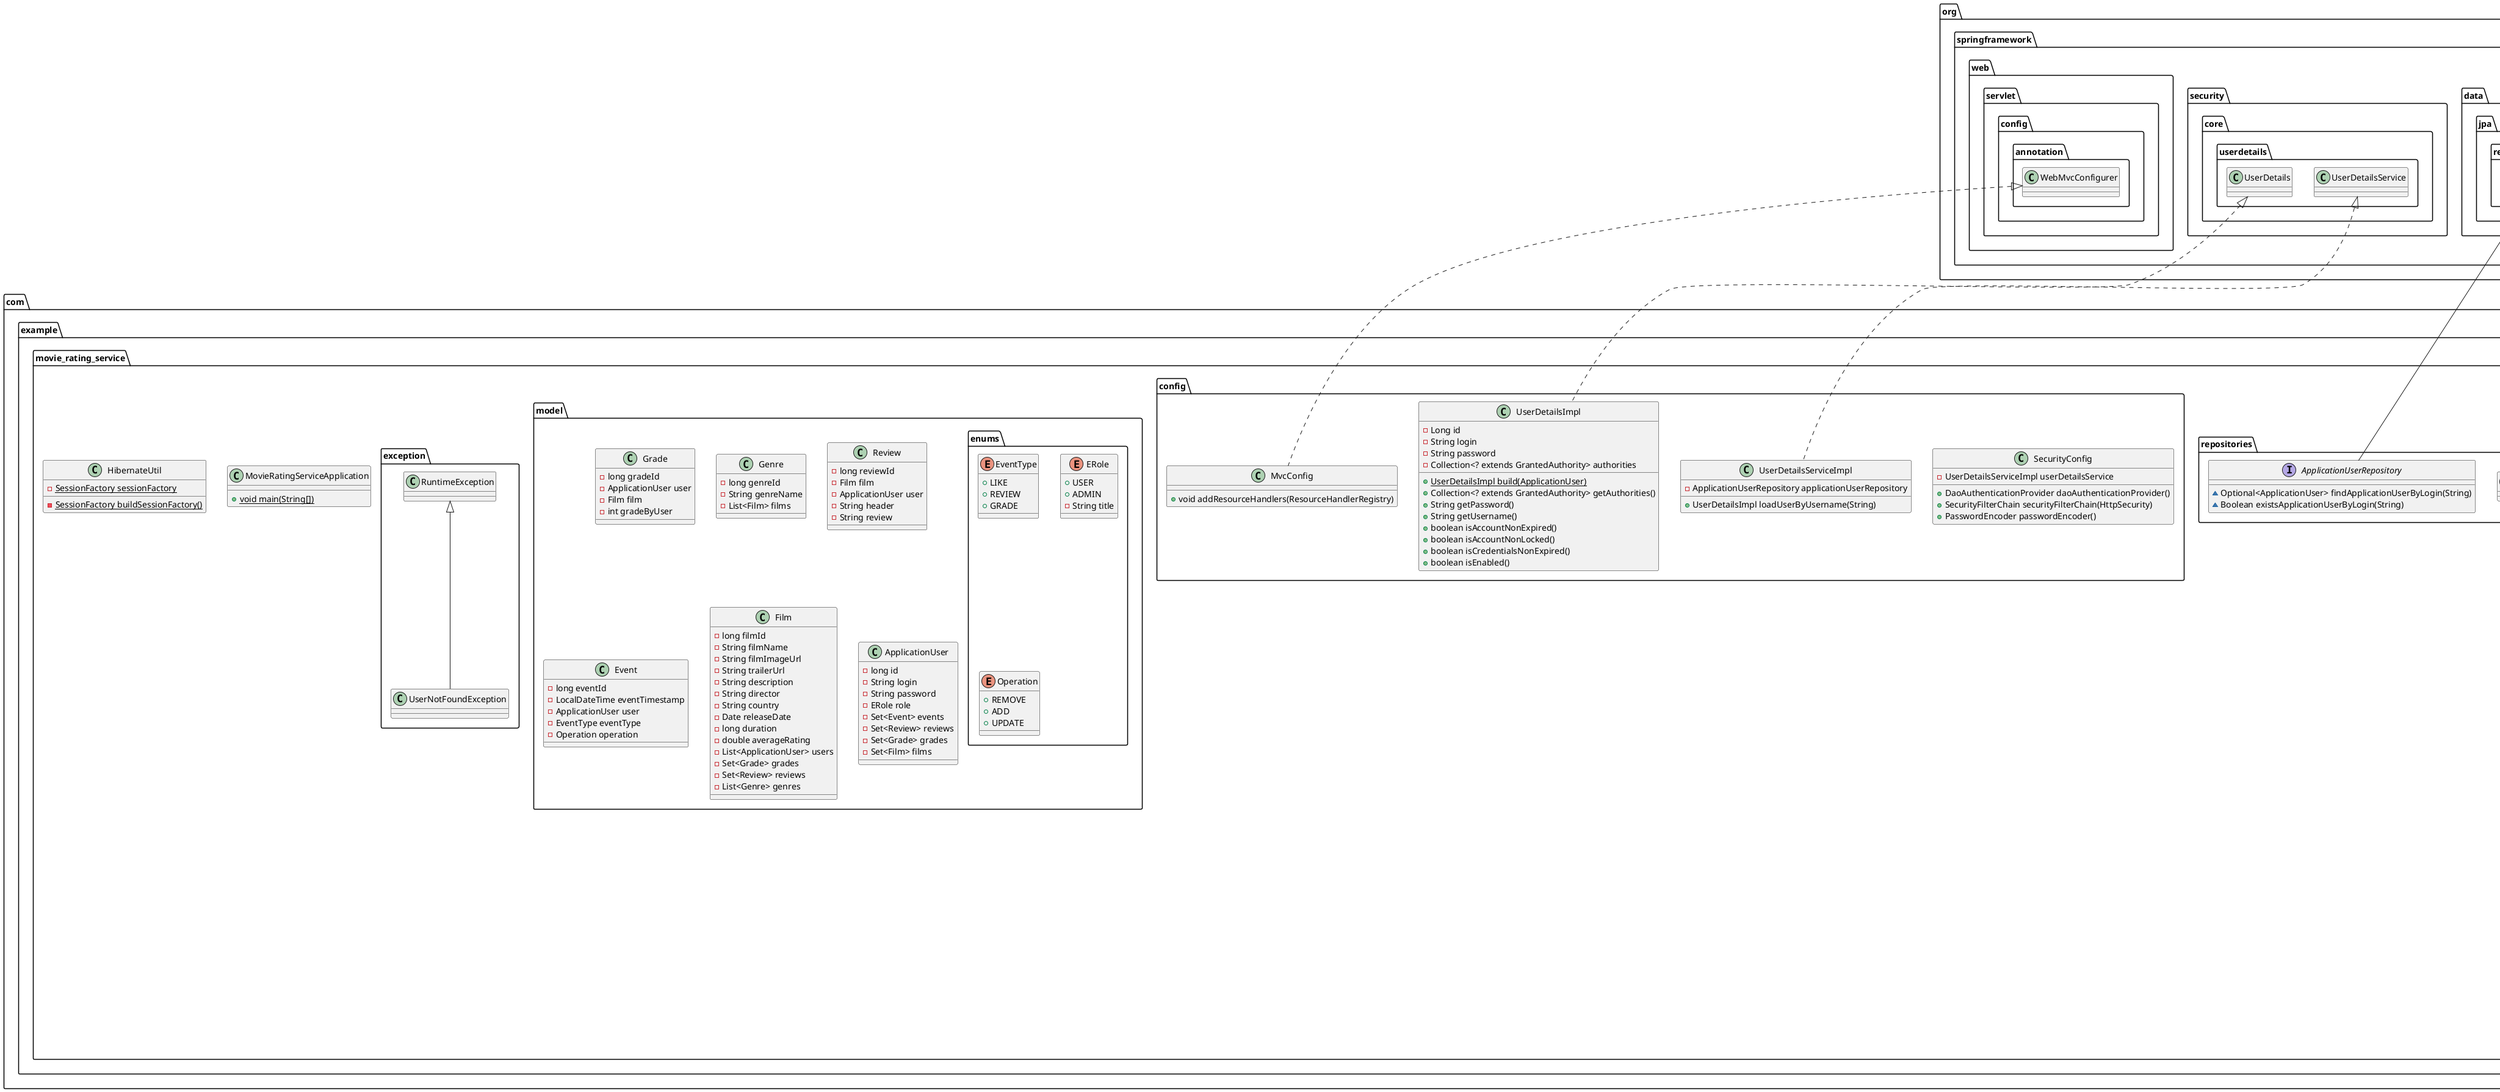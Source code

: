 @startuml
class com.example.movie_rating_service.service.EventService {
- EventRepository eventRepository
+ List<Event> getAllEvents()
+ Event getEventById(long)
+ void createEvent(Event)
+ void updateEvent(Long,Event)
+ void deleteEventById(long)
}
class com.example.movie_rating_service.service.ReviewService {
- ReviewRepository reviewRepository
+ List<Review> getAllReviews()
+ Review getReviewById(long)
+ void createReview(Review)
+ void updateReview(Long,Review)
+ void deleteReviewById(long)
}
class com.example.movie_rating_service.service.GenreService {
- GenreRepository genreRepository
+ List<Genre> getAllGenres()
+ Genre getGenreById(Long)
+ void createGenre(Genre)
+ void updateGenre(Long,Genre)
+ void deleteGenreById(long)
}
interface com.example.movie_rating_service.repositories.GenreRepository {
}
class com.example.movie_rating_service.config.SecurityConfig {
- UserDetailsServiceImpl userDetailsService
+ DaoAuthenticationProvider daoAuthenticationProvider()
+ SecurityFilterChain securityFilterChain(HttpSecurity)
+ PasswordEncoder passwordEncoder()
}
class com.example.movie_rating_service.model.Grade {
- long gradeId
- ApplicationUser user
- Film film
- int gradeByUser
}
interface com.example.movie_rating_service.repositories.EventRepository {
}
class com.example.movie_rating_service.model.Genre {
- long genreId
- String genreName
- List<Film> films
}
class com.example.movie_rating_service.config.UserDetailsServiceImpl {
- ApplicationUserRepository applicationUserRepository
+ UserDetailsImpl loadUserByUsername(String)
}
class com.example.movie_rating_service.controller.HomePage {
- FilmService filmService
- GenreService genreService
+ String homePage(Model)
+ String homePage(Model,Genre,Integer,Integer,Double,Double)
}
class com.example.movie_rating_service.service.GradeService {
- GradeRepository gradeRepository
+ List<Grade> getAllGrades()
+ Grade getGradeById(long)
+ void createGrade(Grade)
+ void updateGrade(Long,Grade)
+ void deleteGradeById(long)
}
interface com.example.movie_rating_service.repositories.FilmRepository {
~ ArrayList<Film> findFilmsByGenresContainsAndReleaseDateBetweenAndAverageRatingBetween(Genre,Date,Date,double,double)
~ ArrayList<Film> findFilmsByReleaseDateBetweenAndAverageRatingBetween(Date,Date,double,double)
}
enum com.example.movie_rating_service.model.enums.EventType {
+  LIKE
+  REVIEW
+  GRADE
}
interface com.example.movie_rating_service.repositories.ReviewRepository {
}
class com.example.movie_rating_service.model.Review {
- long reviewId
- Film film
- ApplicationUser user
- String header
- String review
}
class com.example.movie_rating_service.model.Event {
- long eventId
- LocalDateTime eventTimestamp
- ApplicationUser user
- EventType eventType
- Operation operation
}
enum com.example.movie_rating_service.model.enums.ERole {
+  USER
+  ADMIN
- String title
}
class com.example.movie_rating_service.controller.AuthController {
- ApplicationUserRepository applicationUserRepository
- ApplicationUserService applicationUserService
+ String signin()
+ String signup(Model)
+ String signup(ApplicationUser,Model)
}
class com.example.movie_rating_service.controller.ApplicationUserController {
- ApplicationUserService applicationUserService
+ List<ApplicationUser> getAllUsers()
+ ApplicationUser getUserById(long)
}
class com.example.movie_rating_service.MovieRatingServiceApplication {
+ {static} void main(String[])
}
class com.example.movie_rating_service.exception.UserNotFoundException {
}
class com.example.movie_rating_service.HibernateUtil {
- {static} SessionFactory sessionFactory
- {static} SessionFactory buildSessionFactory()
}
class com.example.movie_rating_service.service.ApplicationUserService {
- ApplicationUserRepository applicationUserRepository
- PasswordEncoder passwordEncoder
+ List<ApplicationUser> getAllUsers()
+ ApplicationUser getUserById(long)
+ void createUser(ApplicationUser)
}
class com.example.movie_rating_service.service.FilmService {
- FilmRepository filmRepository
- GenreService genreService
+ List<Film> getAllFilms()
+ Film getFilmById(long)
+ void createFilm(Film)
+ void updateFilm(Long,Film)
+ void deleteFilmById(long)
+ ArrayList<Film> findFilmsByGenresAndReleaseDateAndRating(Genre,Integer,Integer,Double,Double)
}
class com.example.movie_rating_service.model.Film {
- long filmId
- String filmName
- String filmImageUrl
- String trailerUrl
- String description
- String director
- String country
- Date releaseDate
- long duration
- double averageRating
- List<ApplicationUser> users
- Set<Grade> grades
- Set<Review> reviews
- List<Genre> genres
}
class com.example.movie_rating_service.model.ApplicationUser {
- long id
- String login
- String password
- ERole role
- Set<Event> events
- Set<Review> reviews
- Set<Grade> grades
- Set<Film> films
}
interface com.example.movie_rating_service.repositories.GradeRepository {
}
class com.example.movie_rating_service.config.MvcConfig {
+ void addResourceHandlers(ResourceHandlerRegistry)
}
enum com.example.movie_rating_service.model.enums.Operation {
+  REMOVE
+  ADD
+  UPDATE
}
interface com.example.movie_rating_service.repositories.ApplicationUserRepository {
~ Optional<ApplicationUser> findApplicationUserByLogin(String)
~ Boolean existsApplicationUserByLogin(String)
}
class com.example.movie_rating_service.config.UserDetailsImpl {
- Long id
- String login
- String password
- Collection<? extends GrantedAuthority> authorities
+ {static} UserDetailsImpl build(ApplicationUser)
+ Collection<? extends GrantedAuthority> getAuthorities()
+ String getPassword()
+ String getUsername()
+ boolean isAccountNonExpired()
+ boolean isAccountNonLocked()
+ boolean isCredentialsNonExpired()
+ boolean isEnabled()
}
class com.example.movie_rating_service.controller.FilmPage {
- FilmService filmService
- GenreService genreService
+ String getFilmDetails(Long,Model)
}


org.springframework.data.jpa.repository.JpaRepository <|-- com.example.movie_rating_service.repositories.GenreRepository
org.springframework.data.jpa.repository.JpaRepository <|-- com.example.movie_rating_service.repositories.EventRepository
org.springframework.security.core.userdetails.UserDetailsService <|.. com.example.movie_rating_service.config.UserDetailsServiceImpl
org.springframework.data.jpa.repository.JpaRepository <|-- com.example.movie_rating_service.repositories.FilmRepository
org.springframework.data.jpa.repository.JpaRepository <|-- com.example.movie_rating_service.repositories.ReviewRepository
com.example.movie_rating_service.exception.RuntimeException <|-- com.example.movie_rating_service.exception.UserNotFoundException
org.springframework.data.jpa.repository.JpaRepository <|-- com.example.movie_rating_service.repositories.GradeRepository
org.springframework.web.servlet.config.annotation.WebMvcConfigurer <|.. com.example.movie_rating_service.config.MvcConfig
org.springframework.data.jpa.repository.JpaRepository <|-- com.example.movie_rating_service.repositories.ApplicationUserRepository
org.springframework.security.core.userdetails.UserDetails <|.. com.example.movie_rating_service.config.UserDetailsImpl
@enduml